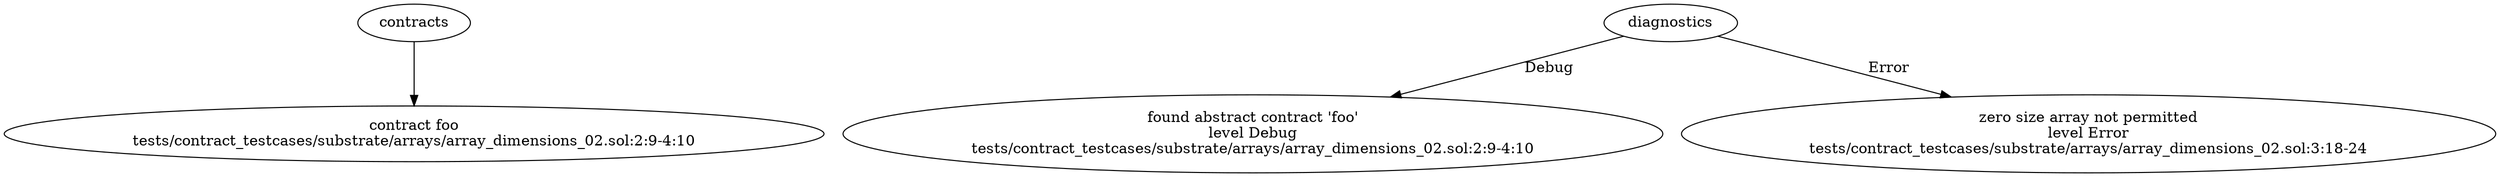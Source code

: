 strict digraph "tests/contract_testcases/substrate/arrays/array_dimensions_02.sol" {
	contract [label="contract foo\ntests/contract_testcases/substrate/arrays/array_dimensions_02.sol:2:9-4:10"]
	diagnostic [label="found abstract contract 'foo'\nlevel Debug\ntests/contract_testcases/substrate/arrays/array_dimensions_02.sol:2:9-4:10"]
	diagnostic_4 [label="zero size array not permitted\nlevel Error\ntests/contract_testcases/substrate/arrays/array_dimensions_02.sol:3:18-24"]
	contracts -> contract
	diagnostics -> diagnostic [label="Debug"]
	diagnostics -> diagnostic_4 [label="Error"]
}
